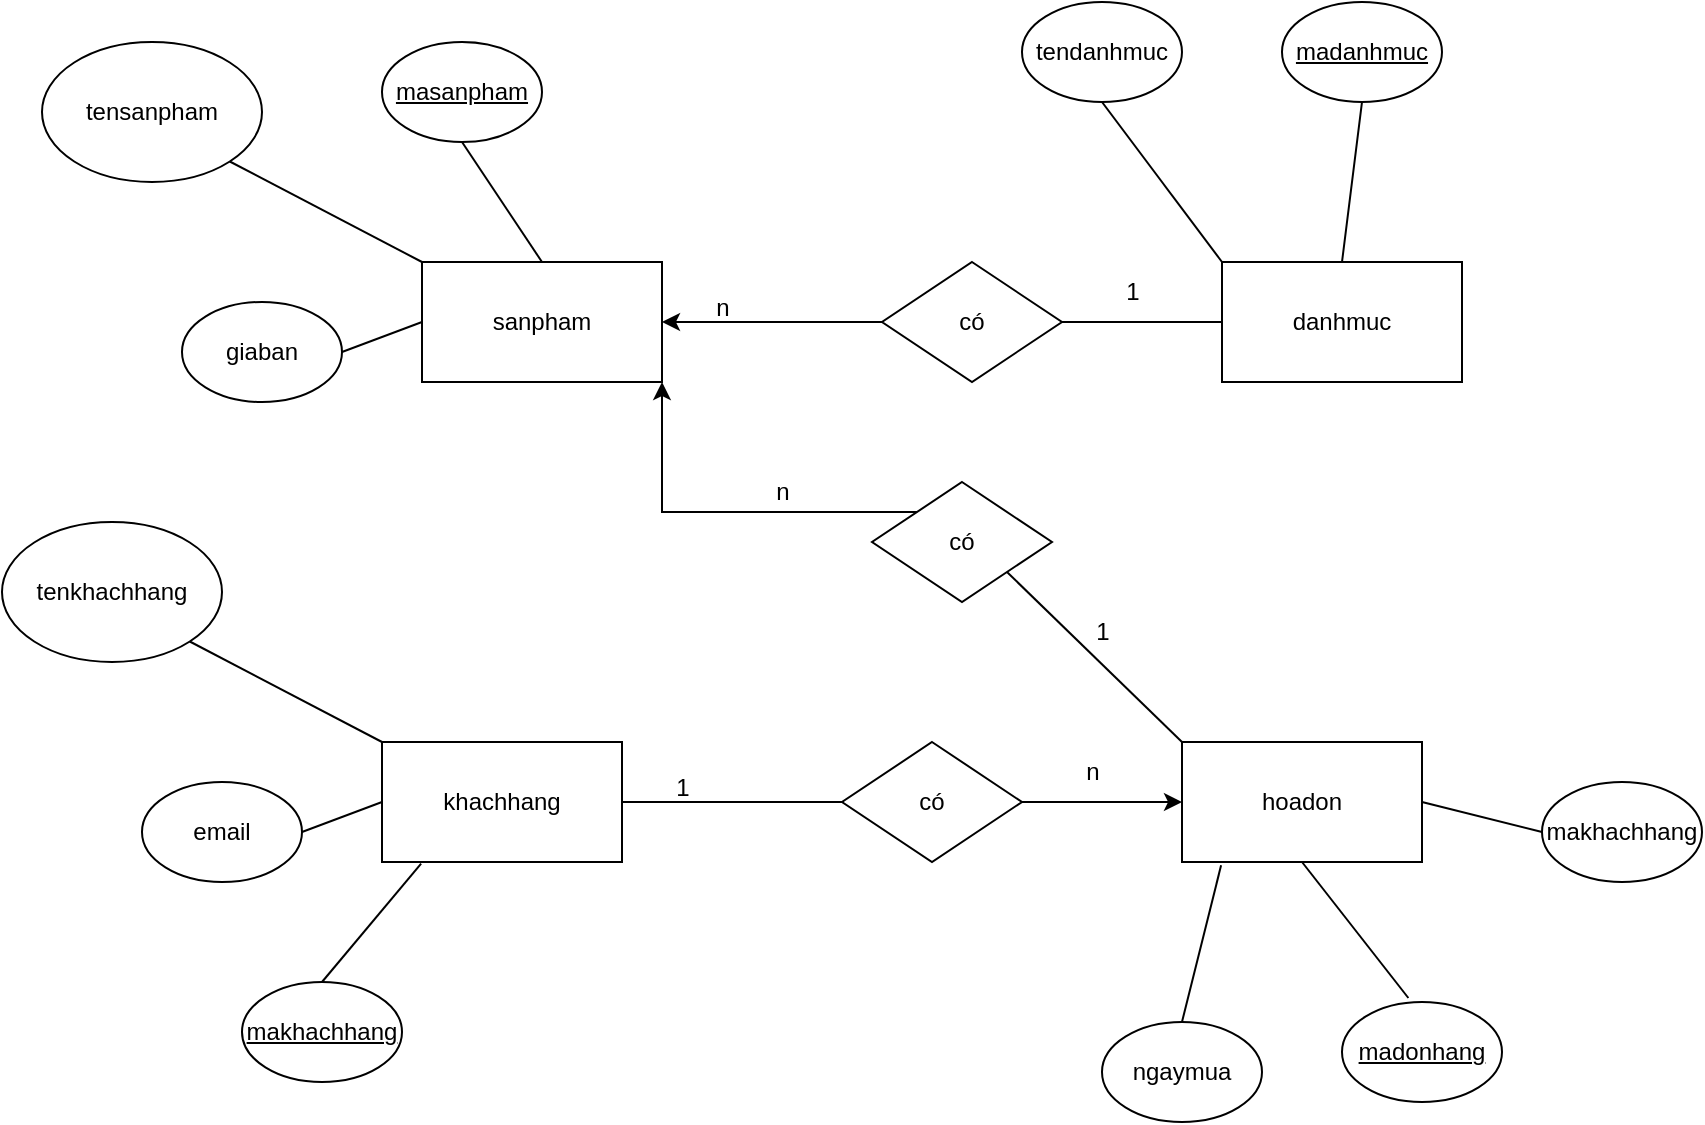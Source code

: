 <mxfile version="26.0.4">
  <diagram name="Page-1" id="6bwRyrYQO8K2PsGo6AKC">
    <mxGraphModel dx="2330" dy="934" grid="1" gridSize="10" guides="1" tooltips="1" connect="1" arrows="1" fold="1" page="1" pageScale="1" pageWidth="850" pageHeight="1100" math="0" shadow="0">
      <root>
        <mxCell id="0" />
        <mxCell id="1" parent="0" />
        <mxCell id="VsRPB3w2ISwnT_wb85p0-2" value="sanpham" style="rounded=0;whiteSpace=wrap;html=1;" parent="1" vertex="1">
          <mxGeometry x="170" y="250" width="120" height="60" as="geometry" />
        </mxCell>
        <mxCell id="VsRPB3w2ISwnT_wb85p0-3" value="danhmuc" style="rounded=0;whiteSpace=wrap;html=1;" parent="1" vertex="1">
          <mxGeometry x="570" y="250" width="120" height="60" as="geometry" />
        </mxCell>
        <mxCell id="VsRPB3w2ISwnT_wb85p0-4" value="tendanhmuc" style="ellipse;whiteSpace=wrap;html=1;" parent="1" vertex="1">
          <mxGeometry x="470" y="120" width="80" height="50" as="geometry" />
        </mxCell>
        <mxCell id="VsRPB3w2ISwnT_wb85p0-5" value="&lt;u&gt;madanhmuc&lt;/u&gt;" style="ellipse;whiteSpace=wrap;html=1;" parent="1" vertex="1">
          <mxGeometry x="600" y="120" width="80" height="50" as="geometry" />
        </mxCell>
        <mxCell id="VsRPB3w2ISwnT_wb85p0-6" value="tensanpham" style="ellipse;whiteSpace=wrap;html=1;" parent="1" vertex="1">
          <mxGeometry x="-20" y="140" width="110" height="70" as="geometry" />
        </mxCell>
        <mxCell id="VsRPB3w2ISwnT_wb85p0-7" value="giaban" style="ellipse;whiteSpace=wrap;html=1;" parent="1" vertex="1">
          <mxGeometry x="50" y="270" width="80" height="50" as="geometry" />
        </mxCell>
        <mxCell id="VsRPB3w2ISwnT_wb85p0-8" value="&lt;u&gt;masanpham&lt;/u&gt;" style="ellipse;whiteSpace=wrap;html=1;" parent="1" vertex="1">
          <mxGeometry x="150" y="140" width="80" height="50" as="geometry" />
        </mxCell>
        <mxCell id="ZJwmFzmn7pDS2UYwVGBS-5" style="edgeStyle=orthogonalEdgeStyle;rounded=0;orthogonalLoop=1;jettySize=auto;html=1;exitX=0;exitY=0.5;exitDx=0;exitDy=0;entryX=1;entryY=0.5;entryDx=0;entryDy=0;" parent="1" source="VsRPB3w2ISwnT_wb85p0-9" target="VsRPB3w2ISwnT_wb85p0-2" edge="1">
          <mxGeometry relative="1" as="geometry" />
        </mxCell>
        <mxCell id="VsRPB3w2ISwnT_wb85p0-9" value="có" style="rhombus;whiteSpace=wrap;html=1;" parent="1" vertex="1">
          <mxGeometry x="400" y="250" width="90" height="60" as="geometry" />
        </mxCell>
        <mxCell id="VsRPB3w2ISwnT_wb85p0-12" value="" style="endArrow=none;html=1;rounded=0;entryX=0;entryY=0.5;entryDx=0;entryDy=0;" parent="1" target="VsRPB3w2ISwnT_wb85p0-3" edge="1">
          <mxGeometry width="50" height="50" relative="1" as="geometry">
            <mxPoint x="490" y="280" as="sourcePoint" />
            <mxPoint x="370" y="290" as="targetPoint" />
          </mxGeometry>
        </mxCell>
        <mxCell id="VsRPB3w2ISwnT_wb85p0-13" value="n" style="text;html=1;align=center;verticalAlign=middle;resizable=0;points=[];autosize=1;strokeColor=none;fillColor=none;" parent="1" vertex="1">
          <mxGeometry x="305" y="258" width="30" height="30" as="geometry" />
        </mxCell>
        <mxCell id="VsRPB3w2ISwnT_wb85p0-14" value="1" style="text;html=1;align=center;verticalAlign=middle;resizable=0;points=[];autosize=1;strokeColor=none;fillColor=none;" parent="1" vertex="1">
          <mxGeometry x="510" y="250" width="30" height="30" as="geometry" />
        </mxCell>
        <mxCell id="VsRPB3w2ISwnT_wb85p0-15" value="" style="endArrow=none;html=1;rounded=0;exitX=0.5;exitY=1;exitDx=0;exitDy=0;entryX=0.5;entryY=0;entryDx=0;entryDy=0;" parent="1" source="VsRPB3w2ISwnT_wb85p0-8" target="VsRPB3w2ISwnT_wb85p0-2" edge="1">
          <mxGeometry width="50" height="50" relative="1" as="geometry">
            <mxPoint x="400" y="340" as="sourcePoint" />
            <mxPoint x="450" y="290" as="targetPoint" />
          </mxGeometry>
        </mxCell>
        <mxCell id="VsRPB3w2ISwnT_wb85p0-16" value="" style="endArrow=none;html=1;rounded=0;exitX=1;exitY=0.5;exitDx=0;exitDy=0;entryX=0;entryY=0.5;entryDx=0;entryDy=0;" parent="1" source="VsRPB3w2ISwnT_wb85p0-7" target="VsRPB3w2ISwnT_wb85p0-2" edge="1">
          <mxGeometry width="50" height="50" relative="1" as="geometry">
            <mxPoint x="400" y="340" as="sourcePoint" />
            <mxPoint x="450" y="290" as="targetPoint" />
          </mxGeometry>
        </mxCell>
        <mxCell id="VsRPB3w2ISwnT_wb85p0-17" value="" style="endArrow=none;html=1;rounded=0;exitX=1;exitY=1;exitDx=0;exitDy=0;entryX=0;entryY=0;entryDx=0;entryDy=0;" parent="1" source="VsRPB3w2ISwnT_wb85p0-6" target="VsRPB3w2ISwnT_wb85p0-2" edge="1">
          <mxGeometry width="50" height="50" relative="1" as="geometry">
            <mxPoint x="400" y="340" as="sourcePoint" />
            <mxPoint x="450" y="290" as="targetPoint" />
          </mxGeometry>
        </mxCell>
        <mxCell id="VsRPB3w2ISwnT_wb85p0-18" value="" style="endArrow=none;html=1;rounded=0;entryX=0.5;entryY=1;entryDx=0;entryDy=0;exitX=0.5;exitY=0;exitDx=0;exitDy=0;" parent="1" source="VsRPB3w2ISwnT_wb85p0-3" target="VsRPB3w2ISwnT_wb85p0-5" edge="1">
          <mxGeometry width="50" height="50" relative="1" as="geometry">
            <mxPoint x="400" y="340" as="sourcePoint" />
            <mxPoint x="450" y="290" as="targetPoint" />
          </mxGeometry>
        </mxCell>
        <mxCell id="VsRPB3w2ISwnT_wb85p0-20" value="" style="endArrow=none;html=1;rounded=0;exitX=0.5;exitY=1;exitDx=0;exitDy=0;entryX=0;entryY=0;entryDx=0;entryDy=0;" parent="1" source="VsRPB3w2ISwnT_wb85p0-4" target="VsRPB3w2ISwnT_wb85p0-3" edge="1">
          <mxGeometry width="50" height="50" relative="1" as="geometry">
            <mxPoint x="400" y="340" as="sourcePoint" />
            <mxPoint x="450" y="290" as="targetPoint" />
          </mxGeometry>
        </mxCell>
        <mxCell id="VsRPB3w2ISwnT_wb85p0-23" value="khachhang" style="rounded=0;whiteSpace=wrap;html=1;" parent="1" vertex="1">
          <mxGeometry x="150" y="490" width="120" height="60" as="geometry" />
        </mxCell>
        <mxCell id="VsRPB3w2ISwnT_wb85p0-24" value="hoadon" style="rounded=0;whiteSpace=wrap;html=1;" parent="1" vertex="1">
          <mxGeometry x="550" y="490" width="120" height="60" as="geometry" />
        </mxCell>
        <mxCell id="VsRPB3w2ISwnT_wb85p0-25" value="ngaymua" style="ellipse;whiteSpace=wrap;html=1;" parent="1" vertex="1">
          <mxGeometry x="510" y="630" width="80" height="50" as="geometry" />
        </mxCell>
        <mxCell id="VsRPB3w2ISwnT_wb85p0-26" value="&lt;u&gt;madonhang&lt;/u&gt;" style="ellipse;whiteSpace=wrap;html=1;" parent="1" vertex="1">
          <mxGeometry x="630" y="620" width="80" height="50" as="geometry" />
        </mxCell>
        <mxCell id="VsRPB3w2ISwnT_wb85p0-27" value="tenkhachhang" style="ellipse;whiteSpace=wrap;html=1;" parent="1" vertex="1">
          <mxGeometry x="-40" y="380" width="110" height="70" as="geometry" />
        </mxCell>
        <mxCell id="VsRPB3w2ISwnT_wb85p0-28" value="email" style="ellipse;whiteSpace=wrap;html=1;" parent="1" vertex="1">
          <mxGeometry x="30" y="510" width="80" height="50" as="geometry" />
        </mxCell>
        <mxCell id="VsRPB3w2ISwnT_wb85p0-29" value="&lt;u&gt;makhachhang&lt;/u&gt;" style="ellipse;whiteSpace=wrap;html=1;" parent="1" vertex="1">
          <mxGeometry x="80" y="610" width="80" height="50" as="geometry" />
        </mxCell>
        <mxCell id="ZJwmFzmn7pDS2UYwVGBS-3" style="edgeStyle=orthogonalEdgeStyle;rounded=0;orthogonalLoop=1;jettySize=auto;html=1;exitX=1;exitY=0.5;exitDx=0;exitDy=0;" parent="1" source="VsRPB3w2ISwnT_wb85p0-30" target="VsRPB3w2ISwnT_wb85p0-24" edge="1">
          <mxGeometry relative="1" as="geometry" />
        </mxCell>
        <mxCell id="VsRPB3w2ISwnT_wb85p0-30" value="có" style="rhombus;whiteSpace=wrap;html=1;" parent="1" vertex="1">
          <mxGeometry x="380" y="490" width="90" height="60" as="geometry" />
        </mxCell>
        <mxCell id="VsRPB3w2ISwnT_wb85p0-31" value="makhachhang" style="ellipse;whiteSpace=wrap;html=1;" parent="1" vertex="1">
          <mxGeometry x="730" y="510" width="80" height="50" as="geometry" />
        </mxCell>
        <mxCell id="VsRPB3w2ISwnT_wb85p0-32" value="" style="endArrow=none;html=1;rounded=0;exitX=1;exitY=0.5;exitDx=0;exitDy=0;entryX=0;entryY=0.5;entryDx=0;entryDy=0;" parent="1" source="VsRPB3w2ISwnT_wb85p0-23" target="VsRPB3w2ISwnT_wb85p0-30" edge="1">
          <mxGeometry width="50" height="50" relative="1" as="geometry">
            <mxPoint x="380" y="580" as="sourcePoint" />
            <mxPoint x="430" y="530" as="targetPoint" />
          </mxGeometry>
        </mxCell>
        <mxCell id="VsRPB3w2ISwnT_wb85p0-34" value="1" style="text;html=1;align=center;verticalAlign=middle;resizable=0;points=[];autosize=1;strokeColor=none;fillColor=none;" parent="1" vertex="1">
          <mxGeometry x="285" y="498" width="30" height="30" as="geometry" />
        </mxCell>
        <mxCell id="VsRPB3w2ISwnT_wb85p0-35" value="n" style="text;html=1;align=center;verticalAlign=middle;resizable=0;points=[];autosize=1;strokeColor=none;fillColor=none;" parent="1" vertex="1">
          <mxGeometry x="490" y="490" width="30" height="30" as="geometry" />
        </mxCell>
        <mxCell id="VsRPB3w2ISwnT_wb85p0-36" value="" style="endArrow=none;html=1;rounded=0;exitX=0.5;exitY=0;exitDx=0;exitDy=0;entryX=0.163;entryY=1.013;entryDx=0;entryDy=0;entryPerimeter=0;" parent="1" source="VsRPB3w2ISwnT_wb85p0-29" target="VsRPB3w2ISwnT_wb85p0-23" edge="1">
          <mxGeometry width="50" height="50" relative="1" as="geometry">
            <mxPoint x="380" y="580" as="sourcePoint" />
            <mxPoint x="430" y="530" as="targetPoint" />
          </mxGeometry>
        </mxCell>
        <mxCell id="VsRPB3w2ISwnT_wb85p0-37" value="" style="endArrow=none;html=1;rounded=0;exitX=1;exitY=0.5;exitDx=0;exitDy=0;entryX=0;entryY=0.5;entryDx=0;entryDy=0;" parent="1" source="VsRPB3w2ISwnT_wb85p0-28" target="VsRPB3w2ISwnT_wb85p0-23" edge="1">
          <mxGeometry width="50" height="50" relative="1" as="geometry">
            <mxPoint x="380" y="580" as="sourcePoint" />
            <mxPoint x="430" y="530" as="targetPoint" />
          </mxGeometry>
        </mxCell>
        <mxCell id="VsRPB3w2ISwnT_wb85p0-38" value="" style="endArrow=none;html=1;rounded=0;exitX=1;exitY=1;exitDx=0;exitDy=0;entryX=0;entryY=0;entryDx=0;entryDy=0;" parent="1" source="VsRPB3w2ISwnT_wb85p0-27" target="VsRPB3w2ISwnT_wb85p0-23" edge="1">
          <mxGeometry width="50" height="50" relative="1" as="geometry">
            <mxPoint x="380" y="580" as="sourcePoint" />
            <mxPoint x="430" y="530" as="targetPoint" />
          </mxGeometry>
        </mxCell>
        <mxCell id="VsRPB3w2ISwnT_wb85p0-39" value="" style="endArrow=none;html=1;rounded=0;entryX=0.415;entryY=-0.04;entryDx=0;entryDy=0;exitX=0.5;exitY=1;exitDx=0;exitDy=0;entryPerimeter=0;" parent="1" source="VsRPB3w2ISwnT_wb85p0-24" target="VsRPB3w2ISwnT_wb85p0-26" edge="1">
          <mxGeometry width="50" height="50" relative="1" as="geometry">
            <mxPoint x="380" y="580" as="sourcePoint" />
            <mxPoint x="430" y="530" as="targetPoint" />
          </mxGeometry>
        </mxCell>
        <mxCell id="VsRPB3w2ISwnT_wb85p0-40" value="" style="endArrow=none;html=1;rounded=0;entryX=0;entryY=0.5;entryDx=0;entryDy=0;exitX=1;exitY=0.5;exitDx=0;exitDy=0;" parent="1" source="VsRPB3w2ISwnT_wb85p0-24" target="VsRPB3w2ISwnT_wb85p0-31" edge="1">
          <mxGeometry width="50" height="50" relative="1" as="geometry">
            <mxPoint x="380" y="580" as="sourcePoint" />
            <mxPoint x="430" y="530" as="targetPoint" />
          </mxGeometry>
        </mxCell>
        <mxCell id="VsRPB3w2ISwnT_wb85p0-41" value="" style="endArrow=none;html=1;rounded=0;entryX=0.163;entryY=1.027;entryDx=0;entryDy=0;entryPerimeter=0;" parent="1" target="VsRPB3w2ISwnT_wb85p0-24" edge="1">
          <mxGeometry width="50" height="50" relative="1" as="geometry">
            <mxPoint x="550" y="630" as="sourcePoint" />
            <mxPoint x="430" y="530" as="targetPoint" />
          </mxGeometry>
        </mxCell>
        <mxCell id="ZJwmFzmn7pDS2UYwVGBS-4" style="edgeStyle=orthogonalEdgeStyle;rounded=0;orthogonalLoop=1;jettySize=auto;html=1;exitX=0;exitY=0;exitDx=0;exitDy=0;entryX=1;entryY=1;entryDx=0;entryDy=0;" parent="1" source="VsRPB3w2ISwnT_wb85p0-49" target="VsRPB3w2ISwnT_wb85p0-2" edge="1">
          <mxGeometry relative="1" as="geometry" />
        </mxCell>
        <mxCell id="VsRPB3w2ISwnT_wb85p0-49" value="có" style="rhombus;whiteSpace=wrap;html=1;" parent="1" vertex="1">
          <mxGeometry x="395" y="360" width="90" height="60" as="geometry" />
        </mxCell>
        <mxCell id="VsRPB3w2ISwnT_wb85p0-51" value="" style="endArrow=none;html=1;rounded=0;entryX=0;entryY=0;entryDx=0;entryDy=0;exitX=1;exitY=1;exitDx=0;exitDy=0;" parent="1" source="VsRPB3w2ISwnT_wb85p0-49" target="VsRPB3w2ISwnT_wb85p0-24" edge="1">
          <mxGeometry width="50" height="50" relative="1" as="geometry">
            <mxPoint x="485" y="390" as="sourcePoint" />
            <mxPoint x="565" y="390" as="targetPoint" />
          </mxGeometry>
        </mxCell>
        <mxCell id="VsRPB3w2ISwnT_wb85p0-52" value="n" style="text;html=1;align=center;verticalAlign=middle;resizable=0;points=[];autosize=1;strokeColor=none;fillColor=none;" parent="1" vertex="1">
          <mxGeometry x="335" y="350" width="30" height="30" as="geometry" />
        </mxCell>
        <mxCell id="VsRPB3w2ISwnT_wb85p0-53" value="1" style="text;html=1;align=center;verticalAlign=middle;resizable=0;points=[];autosize=1;strokeColor=none;fillColor=none;" parent="1" vertex="1">
          <mxGeometry x="495" y="420" width="30" height="30" as="geometry" />
        </mxCell>
      </root>
    </mxGraphModel>
  </diagram>
</mxfile>
